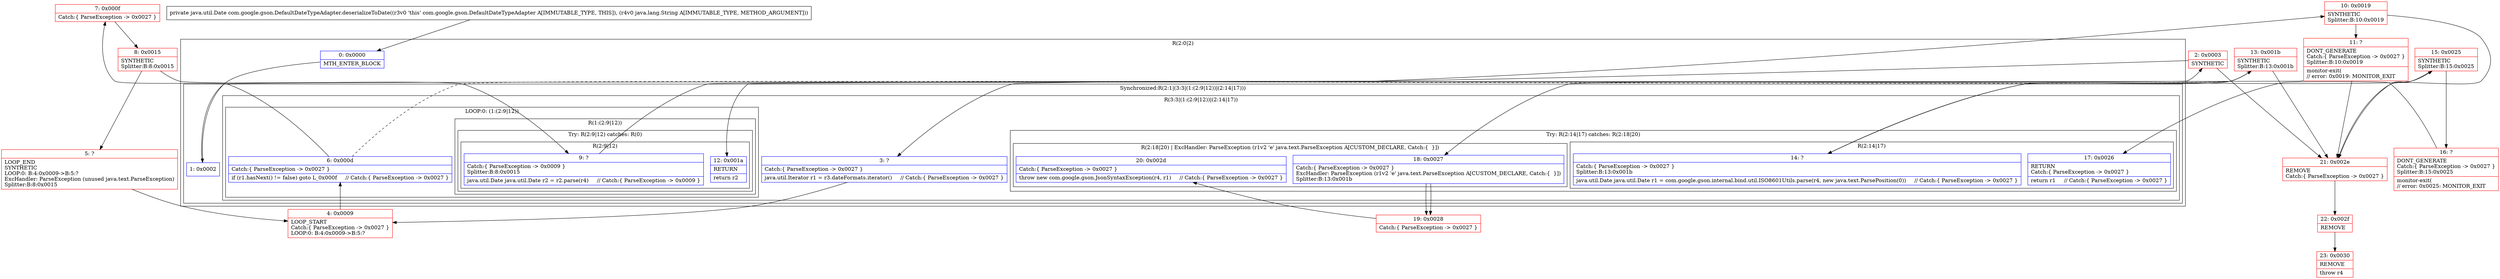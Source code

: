 digraph "CFG forcom.google.gson.DefaultDateTypeAdapter.deserializeToDate(Ljava\/lang\/String;)Ljava\/util\/Date;" {
subgraph cluster_Region_506661940 {
label = "R(2:0|2)";
node [shape=record,color=blue];
Node_0 [shape=record,label="{0\:\ 0x0000|MTH_ENTER_BLOCK\l}"];
subgraph cluster_SynchronizedRegion_201555086 {
label = "Synchronized:R(2:1|(3:3|(1:(2:9|12))|(2:14|17)))";
node [shape=record,color=blue];
Node_1 [shape=record,label="{1\:\ 0x0002}"];
subgraph cluster_Region_1594751292 {
label = "R(3:3|(1:(2:9|12))|(2:14|17))";
node [shape=record,color=blue];
Node_3 [shape=record,label="{3\:\ ?|Catch:\{ ParseException \-\> 0x0027 \}\l|java.util.Iterator r1 = r3.dateFormats.iterator()     \/\/ Catch:\{ ParseException \-\> 0x0027 \}\l}"];
subgraph cluster_LoopRegion_672017962 {
label = "LOOP:0: (1:(2:9|12))";
node [shape=record,color=blue];
Node_6 [shape=record,label="{6\:\ 0x000d|Catch:\{ ParseException \-\> 0x0027 \}\l|if (r1.hasNext() != false) goto L_0x000f     \/\/ Catch:\{ ParseException \-\> 0x0027 \}\l}"];
subgraph cluster_Region_777704883 {
label = "R(1:(2:9|12))";
node [shape=record,color=blue];
subgraph cluster_TryCatchRegion_967457786 {
label = "Try: R(2:9|12) catches: R(0)";
node [shape=record,color=blue];
subgraph cluster_Region_1237963846 {
label = "R(2:9|12)";
node [shape=record,color=blue];
Node_9 [shape=record,label="{9\:\ ?|Catch:\{ ParseException \-\> 0x0009 \}\lSplitter:B:8:0x0015\l|java.util.Date java.util.Date r2 = r2.parse(r4)     \/\/ Catch:\{ ParseException \-\> 0x0009 \}\l}"];
Node_12 [shape=record,label="{12\:\ 0x001a|RETURN\l|return r2\l}"];
}
subgraph cluster_Region_157213162 {
label = "R(0) | ExcHandler: ParseException (unused java.text.ParseException)\l";
node [shape=record,color=blue];
}
}
}
}
subgraph cluster_TryCatchRegion_1350099349 {
label = "Try: R(2:14|17) catches: R(2:18|20)";
node [shape=record,color=blue];
subgraph cluster_Region_840590750 {
label = "R(2:14|17)";
node [shape=record,color=blue];
Node_14 [shape=record,label="{14\:\ ?|Catch:\{ ParseException \-\> 0x0027 \}\lSplitter:B:13:0x001b\l|java.util.Date java.util.Date r1 = com.google.gson.internal.bind.util.ISO8601Utils.parse(r4, new java.text.ParsePosition(0))     \/\/ Catch:\{ ParseException \-\> 0x0027 \}\l}"];
Node_17 [shape=record,label="{17\:\ 0x0026|RETURN\lCatch:\{ ParseException \-\> 0x0027 \}\l|return r1     \/\/ Catch:\{ ParseException \-\> 0x0027 \}\l}"];
}
subgraph cluster_Region_678908260 {
label = "R(2:18|20) | ExcHandler: ParseException (r1v2 'e' java.text.ParseException A[CUSTOM_DECLARE, Catch:\{  \}])\l";
node [shape=record,color=blue];
Node_18 [shape=record,label="{18\:\ 0x0027|Catch:\{ ParseException \-\> 0x0027 \}\lExcHandler: ParseException (r1v2 'e' java.text.ParseException A[CUSTOM_DECLARE, Catch:\{  \}])\lSplitter:B:13:0x001b\l}"];
Node_20 [shape=record,label="{20\:\ 0x002d|Catch:\{ ParseException \-\> 0x0027 \}\l|throw new com.google.gson.JsonSyntaxException(r4, r1)     \/\/ Catch:\{ ParseException \-\> 0x0027 \}\l}"];
}
}
}
}
}
subgraph cluster_Region_157213162 {
label = "R(0) | ExcHandler: ParseException (unused java.text.ParseException)\l";
node [shape=record,color=blue];
}
subgraph cluster_Region_678908260 {
label = "R(2:18|20) | ExcHandler: ParseException (r1v2 'e' java.text.ParseException A[CUSTOM_DECLARE, Catch:\{  \}])\l";
node [shape=record,color=blue];
Node_18 [shape=record,label="{18\:\ 0x0027|Catch:\{ ParseException \-\> 0x0027 \}\lExcHandler: ParseException (r1v2 'e' java.text.ParseException A[CUSTOM_DECLARE, Catch:\{  \}])\lSplitter:B:13:0x001b\l}"];
Node_20 [shape=record,label="{20\:\ 0x002d|Catch:\{ ParseException \-\> 0x0027 \}\l|throw new com.google.gson.JsonSyntaxException(r4, r1)     \/\/ Catch:\{ ParseException \-\> 0x0027 \}\l}"];
}
Node_2 [shape=record,color=red,label="{2\:\ 0x0003|SYNTHETIC\l}"];
Node_4 [shape=record,color=red,label="{4\:\ 0x0009|LOOP_START\lCatch:\{ ParseException \-\> 0x0027 \}\lLOOP:0: B:4:0x0009\-\>B:5:?\l}"];
Node_5 [shape=record,color=red,label="{5\:\ ?|LOOP_END\lSYNTHETIC\lLOOP:0: B:4:0x0009\-\>B:5:?\lExcHandler: ParseException (unused java.text.ParseException)\lSplitter:B:8:0x0015\l}"];
Node_7 [shape=record,color=red,label="{7\:\ 0x000f|Catch:\{ ParseException \-\> 0x0027 \}\l}"];
Node_8 [shape=record,color=red,label="{8\:\ 0x0015|SYNTHETIC\lSplitter:B:8:0x0015\l}"];
Node_10 [shape=record,color=red,label="{10\:\ 0x0019|SYNTHETIC\lSplitter:B:10:0x0019\l}"];
Node_11 [shape=record,color=red,label="{11\:\ ?|DONT_GENERATE\lCatch:\{ ParseException \-\> 0x0027 \}\lSplitter:B:10:0x0019\l|monitor\-exit(\l\/\/ error: 0x0019: MONITOR_EXIT  \l}"];
Node_13 [shape=record,color=red,label="{13\:\ 0x001b|SYNTHETIC\lSplitter:B:13:0x001b\l}"];
Node_15 [shape=record,color=red,label="{15\:\ 0x0025|SYNTHETIC\lSplitter:B:15:0x0025\l}"];
Node_16 [shape=record,color=red,label="{16\:\ ?|DONT_GENERATE\lCatch:\{ ParseException \-\> 0x0027 \}\lSplitter:B:15:0x0025\l|monitor\-exit(\l\/\/ error: 0x0025: MONITOR_EXIT  \l}"];
Node_19 [shape=record,color=red,label="{19\:\ 0x0028|Catch:\{ ParseException \-\> 0x0027 \}\l}"];
Node_21 [shape=record,color=red,label="{21\:\ 0x002e|REMOVE\lCatch:\{ ParseException \-\> 0x0027 \}\l}"];
Node_22 [shape=record,color=red,label="{22\:\ 0x002f|REMOVE\l}"];
Node_23 [shape=record,color=red,label="{23\:\ 0x0030|REMOVE\l|throw r4\l}"];
MethodNode[shape=record,label="{private java.util.Date com.google.gson.DefaultDateTypeAdapter.deserializeToDate((r3v0 'this' com.google.gson.DefaultDateTypeAdapter A[IMMUTABLE_TYPE, THIS]), (r4v0 java.lang.String A[IMMUTABLE_TYPE, METHOD_ARGUMENT])) }"];
MethodNode -> Node_0;
Node_0 -> Node_1;
Node_1 -> Node_2;
Node_3 -> Node_4;
Node_6 -> Node_7;
Node_6 -> Node_13[style=dashed];
Node_9 -> Node_10;
Node_14 -> Node_15;
Node_18 -> Node_19;
Node_18 -> Node_19;
Node_2 -> Node_3;
Node_2 -> Node_21;
Node_4 -> Node_6;
Node_5 -> Node_4;
Node_7 -> Node_8;
Node_8 -> Node_9;
Node_8 -> Node_5;
Node_10 -> Node_11;
Node_10 -> Node_21;
Node_11 -> Node_12;
Node_11 -> Node_21;
Node_13 -> Node_14;
Node_13 -> Node_18;
Node_13 -> Node_21;
Node_15 -> Node_16;
Node_15 -> Node_21;
Node_16 -> Node_17;
Node_19 -> Node_20;
Node_21 -> Node_22;
Node_22 -> Node_23;
}

